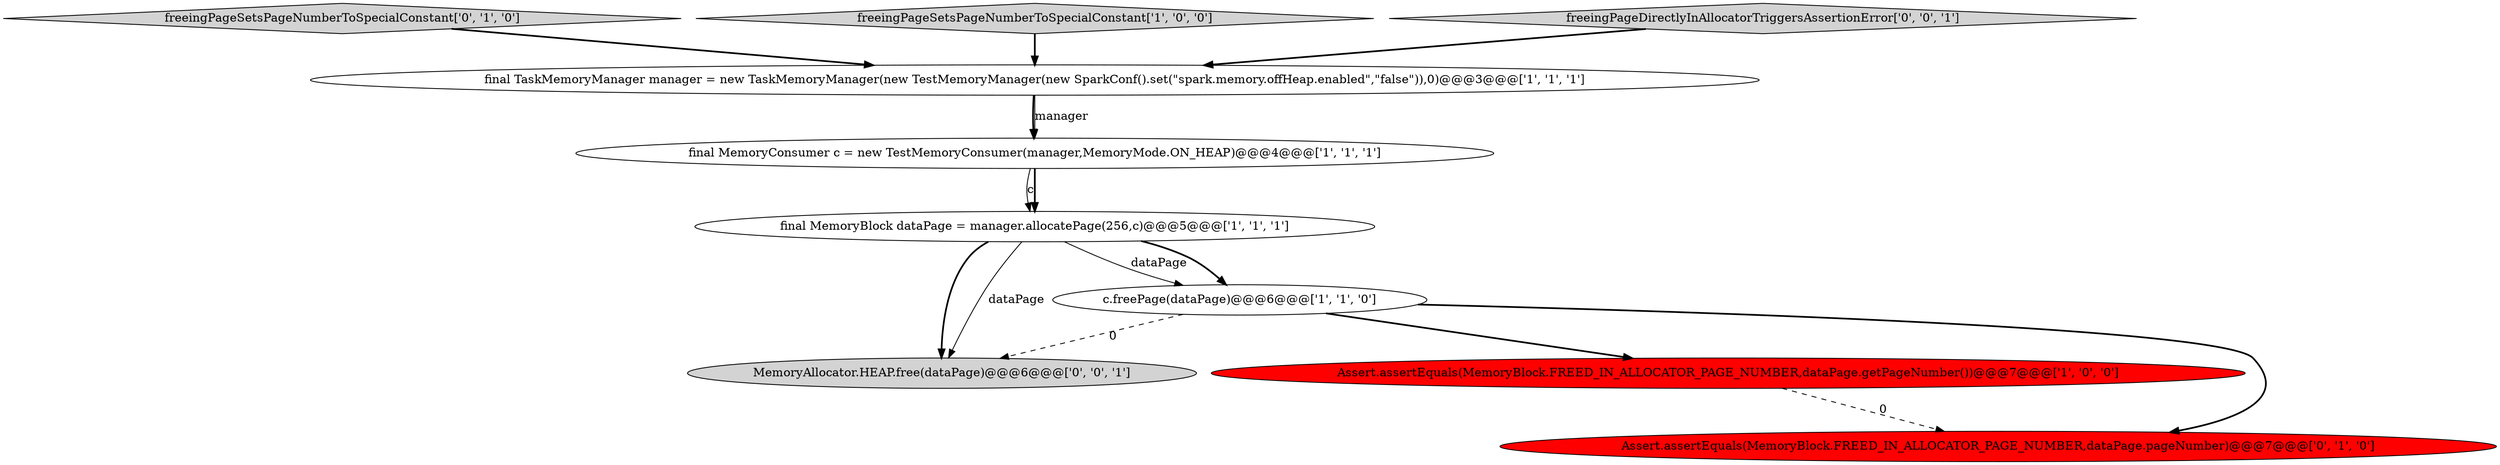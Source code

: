 digraph {
6 [style = filled, label = "freeingPageSetsPageNumberToSpecialConstant['0', '1', '0']", fillcolor = lightgray, shape = diamond image = "AAA0AAABBB2BBB"];
0 [style = filled, label = "freeingPageSetsPageNumberToSpecialConstant['1', '0', '0']", fillcolor = lightgray, shape = diamond image = "AAA0AAABBB1BBB"];
1 [style = filled, label = "final TaskMemoryManager manager = new TaskMemoryManager(new TestMemoryManager(new SparkConf().set(\"spark.memory.offHeap.enabled\",\"false\")),0)@@@3@@@['1', '1', '1']", fillcolor = white, shape = ellipse image = "AAA0AAABBB1BBB"];
8 [style = filled, label = "MemoryAllocator.HEAP.free(dataPage)@@@6@@@['0', '0', '1']", fillcolor = lightgray, shape = ellipse image = "AAA0AAABBB3BBB"];
5 [style = filled, label = "c.freePage(dataPage)@@@6@@@['1', '1', '0']", fillcolor = white, shape = ellipse image = "AAA0AAABBB1BBB"];
4 [style = filled, label = "final MemoryBlock dataPage = manager.allocatePage(256,c)@@@5@@@['1', '1', '1']", fillcolor = white, shape = ellipse image = "AAA0AAABBB1BBB"];
9 [style = filled, label = "freeingPageDirectlyInAllocatorTriggersAssertionError['0', '0', '1']", fillcolor = lightgray, shape = diamond image = "AAA0AAABBB3BBB"];
2 [style = filled, label = "Assert.assertEquals(MemoryBlock.FREED_IN_ALLOCATOR_PAGE_NUMBER,dataPage.getPageNumber())@@@7@@@['1', '0', '0']", fillcolor = red, shape = ellipse image = "AAA1AAABBB1BBB"];
3 [style = filled, label = "final MemoryConsumer c = new TestMemoryConsumer(manager,MemoryMode.ON_HEAP)@@@4@@@['1', '1', '1']", fillcolor = white, shape = ellipse image = "AAA0AAABBB1BBB"];
7 [style = filled, label = "Assert.assertEquals(MemoryBlock.FREED_IN_ALLOCATOR_PAGE_NUMBER,dataPage.pageNumber)@@@7@@@['0', '1', '0']", fillcolor = red, shape = ellipse image = "AAA1AAABBB2BBB"];
1->3 [style = bold, label=""];
4->5 [style = solid, label="dataPage"];
1->3 [style = solid, label="manager"];
5->7 [style = bold, label=""];
6->1 [style = bold, label=""];
4->8 [style = bold, label=""];
3->4 [style = solid, label="c"];
5->2 [style = bold, label=""];
5->8 [style = dashed, label="0"];
4->8 [style = solid, label="dataPage"];
9->1 [style = bold, label=""];
2->7 [style = dashed, label="0"];
3->4 [style = bold, label=""];
4->5 [style = bold, label=""];
0->1 [style = bold, label=""];
}
